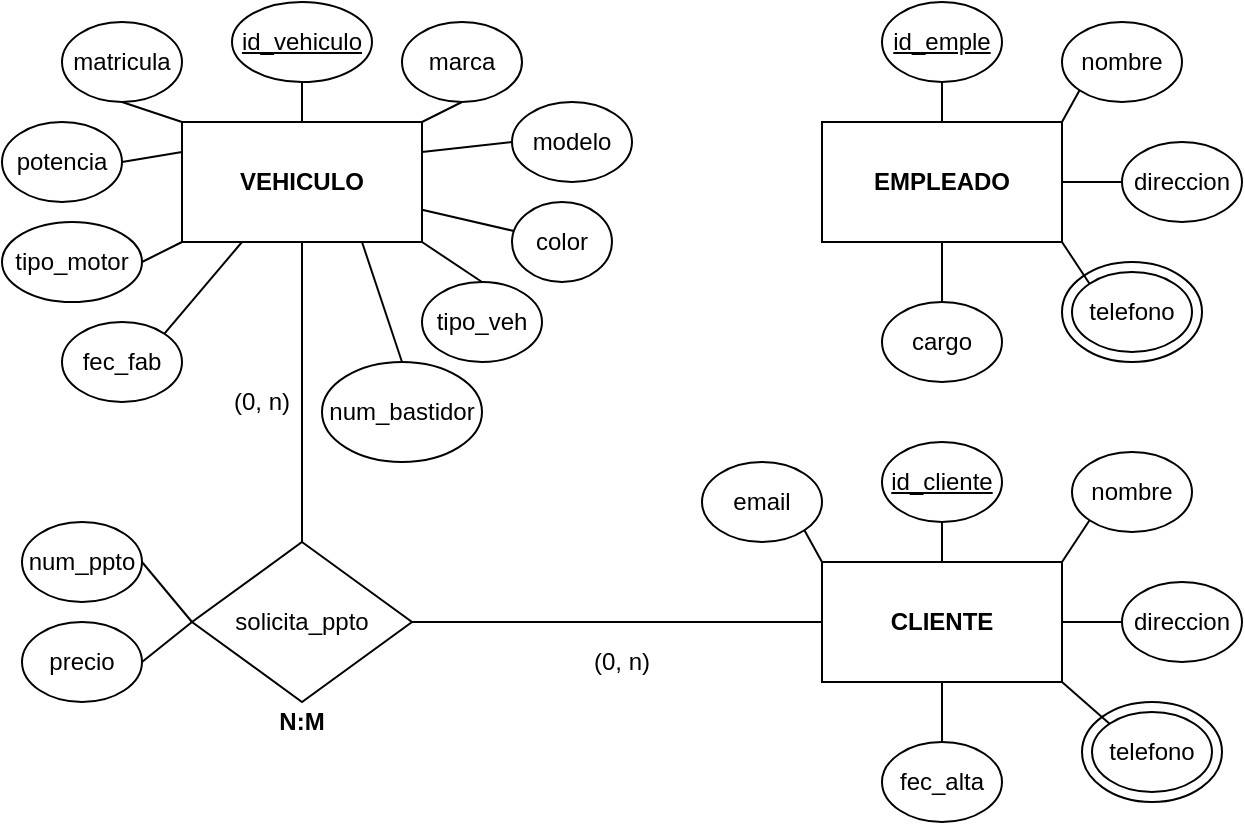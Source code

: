 <mxfile version="14.7.7" type="device"><diagram id="1vuWY1uc8PA46L4O5iQ3" name="MER ADJ Cars"><mxGraphModel dx="1092" dy="609" grid="1" gridSize="10" guides="1" tooltips="1" connect="1" arrows="1" fold="1" page="1" pageScale="1" pageWidth="850" pageHeight="1100" math="0" shadow="0"><root><mxCell id="0"/><mxCell id="1" parent="0"/><mxCell id="1ZDTyBn7HjWNSRMmgRoO-5" style="edgeStyle=orthogonalEdgeStyle;rounded=0;orthogonalLoop=1;jettySize=auto;html=1;exitX=0.5;exitY=0;exitDx=0;exitDy=0;entryX=0.5;entryY=1;entryDx=0;entryDy=0;endArrow=none;endFill=0;" parent="1" source="1ZDTyBn7HjWNSRMmgRoO-1" target="1ZDTyBn7HjWNSRMmgRoO-4" edge="1"><mxGeometry relative="1" as="geometry"/></mxCell><mxCell id="1ZDTyBn7HjWNSRMmgRoO-1" value="VEHICULO" style="rounded=0;whiteSpace=wrap;html=1;fontStyle=1" parent="1" vertex="1"><mxGeometry x="200" y="80" width="120" height="60" as="geometry"/></mxCell><mxCell id="1ZDTyBn7HjWNSRMmgRoO-32" style="edgeStyle=none;rounded=0;orthogonalLoop=1;jettySize=auto;html=1;exitX=0.5;exitY=0;exitDx=0;exitDy=0;entryX=0.5;entryY=1;entryDx=0;entryDy=0;endArrow=none;endFill=0;" parent="1" source="1ZDTyBn7HjWNSRMmgRoO-2" target="1ZDTyBn7HjWNSRMmgRoO-31" edge="1"><mxGeometry relative="1" as="geometry"/></mxCell><mxCell id="1ZDTyBn7HjWNSRMmgRoO-2" value="EMPLEADO" style="rounded=0;whiteSpace=wrap;html=1;fontStyle=1" parent="1" vertex="1"><mxGeometry x="520" y="80" width="120" height="60" as="geometry"/></mxCell><mxCell id="1ZDTyBn7HjWNSRMmgRoO-3" value="CLIENTE" style="rounded=0;whiteSpace=wrap;html=1;fontStyle=1" parent="1" vertex="1"><mxGeometry x="520" y="300" width="120" height="60" as="geometry"/></mxCell><mxCell id="1ZDTyBn7HjWNSRMmgRoO-4" value="&lt;u&gt;id_vehiculo&lt;/u&gt;" style="ellipse;whiteSpace=wrap;html=1;" parent="1" vertex="1"><mxGeometry x="225" y="20" width="70" height="40" as="geometry"/></mxCell><mxCell id="1ZDTyBn7HjWNSRMmgRoO-12" style="edgeStyle=none;rounded=0;orthogonalLoop=1;jettySize=auto;html=1;exitX=0.5;exitY=1;exitDx=0;exitDy=0;entryX=1;entryY=0;entryDx=0;entryDy=0;endArrow=none;endFill=0;" parent="1" source="1ZDTyBn7HjWNSRMmgRoO-7" target="1ZDTyBn7HjWNSRMmgRoO-1" edge="1"><mxGeometry relative="1" as="geometry"/></mxCell><mxCell id="1ZDTyBn7HjWNSRMmgRoO-7" value="marca" style="ellipse;whiteSpace=wrap;html=1;" parent="1" vertex="1"><mxGeometry x="310" y="30" width="60" height="40" as="geometry"/></mxCell><mxCell id="1ZDTyBn7HjWNSRMmgRoO-14" style="edgeStyle=none;rounded=0;orthogonalLoop=1;jettySize=auto;html=1;exitX=0;exitY=0.5;exitDx=0;exitDy=0;entryX=1;entryY=0.25;entryDx=0;entryDy=0;endArrow=none;endFill=0;" parent="1" source="1ZDTyBn7HjWNSRMmgRoO-13" target="1ZDTyBn7HjWNSRMmgRoO-1" edge="1"><mxGeometry relative="1" as="geometry"/></mxCell><mxCell id="1ZDTyBn7HjWNSRMmgRoO-13" value="modelo" style="ellipse;whiteSpace=wrap;html=1;" parent="1" vertex="1"><mxGeometry x="365" y="70" width="60" height="40" as="geometry"/></mxCell><mxCell id="1ZDTyBn7HjWNSRMmgRoO-16" style="edgeStyle=none;rounded=0;orthogonalLoop=1;jettySize=auto;html=1;exitX=0.5;exitY=1;exitDx=0;exitDy=0;entryX=0;entryY=0;entryDx=0;entryDy=0;endArrow=none;endFill=0;" parent="1" source="1ZDTyBn7HjWNSRMmgRoO-15" target="1ZDTyBn7HjWNSRMmgRoO-1" edge="1"><mxGeometry relative="1" as="geometry"/></mxCell><mxCell id="1ZDTyBn7HjWNSRMmgRoO-15" value="matricula" style="ellipse;whiteSpace=wrap;html=1;" parent="1" vertex="1"><mxGeometry x="140" y="30" width="60" height="40" as="geometry"/></mxCell><mxCell id="1ZDTyBn7HjWNSRMmgRoO-18" value="" style="edgeStyle=none;rounded=0;orthogonalLoop=1;jettySize=auto;html=1;endArrow=none;endFill=0;" parent="1" source="1ZDTyBn7HjWNSRMmgRoO-17" target="1ZDTyBn7HjWNSRMmgRoO-1" edge="1"><mxGeometry relative="1" as="geometry"/></mxCell><mxCell id="1ZDTyBn7HjWNSRMmgRoO-17" value="color" style="ellipse;whiteSpace=wrap;html=1;" parent="1" vertex="1"><mxGeometry x="365" y="120" width="50" height="40" as="geometry"/></mxCell><mxCell id="1ZDTyBn7HjWNSRMmgRoO-20" style="edgeStyle=none;rounded=0;orthogonalLoop=1;jettySize=auto;html=1;exitX=1;exitY=0.5;exitDx=0;exitDy=0;entryX=0;entryY=0.25;entryDx=0;entryDy=0;endArrow=none;endFill=0;" parent="1" source="1ZDTyBn7HjWNSRMmgRoO-19" target="1ZDTyBn7HjWNSRMmgRoO-1" edge="1"><mxGeometry relative="1" as="geometry"/></mxCell><mxCell id="1ZDTyBn7HjWNSRMmgRoO-19" value="potencia" style="ellipse;whiteSpace=wrap;html=1;" parent="1" vertex="1"><mxGeometry x="110" y="80" width="60" height="40" as="geometry"/></mxCell><mxCell id="1ZDTyBn7HjWNSRMmgRoO-22" style="edgeStyle=none;rounded=0;orthogonalLoop=1;jettySize=auto;html=1;exitX=0.5;exitY=0;exitDx=0;exitDy=0;entryX=1;entryY=1;entryDx=0;entryDy=0;endArrow=none;endFill=0;" parent="1" source="1ZDTyBn7HjWNSRMmgRoO-21" target="1ZDTyBn7HjWNSRMmgRoO-1" edge="1"><mxGeometry relative="1" as="geometry"/></mxCell><mxCell id="1ZDTyBn7HjWNSRMmgRoO-21" value="tipo_veh" style="ellipse;whiteSpace=wrap;html=1;" parent="1" vertex="1"><mxGeometry x="320" y="160" width="60" height="40" as="geometry"/></mxCell><mxCell id="1ZDTyBn7HjWNSRMmgRoO-24" style="edgeStyle=none;rounded=0;orthogonalLoop=1;jettySize=auto;html=1;exitX=1;exitY=0.5;exitDx=0;exitDy=0;entryX=0;entryY=1;entryDx=0;entryDy=0;endArrow=none;endFill=0;" parent="1" source="1ZDTyBn7HjWNSRMmgRoO-23" target="1ZDTyBn7HjWNSRMmgRoO-1" edge="1"><mxGeometry relative="1" as="geometry"/></mxCell><mxCell id="1ZDTyBn7HjWNSRMmgRoO-23" value="tipo_motor" style="ellipse;whiteSpace=wrap;html=1;" parent="1" vertex="1"><mxGeometry x="110" y="130" width="70" height="40" as="geometry"/></mxCell><mxCell id="1ZDTyBn7HjWNSRMmgRoO-26" style="edgeStyle=none;rounded=0;orthogonalLoop=1;jettySize=auto;html=1;exitX=1;exitY=0;exitDx=0;exitDy=0;entryX=0.25;entryY=1;entryDx=0;entryDy=0;endArrow=none;endFill=0;" parent="1" source="1ZDTyBn7HjWNSRMmgRoO-25" target="1ZDTyBn7HjWNSRMmgRoO-1" edge="1"><mxGeometry relative="1" as="geometry"/></mxCell><mxCell id="1ZDTyBn7HjWNSRMmgRoO-25" value="fec_fab" style="ellipse;whiteSpace=wrap;html=1;" parent="1" vertex="1"><mxGeometry x="140" y="180" width="60" height="40" as="geometry"/></mxCell><mxCell id="1ZDTyBn7HjWNSRMmgRoO-28" style="edgeStyle=none;rounded=0;orthogonalLoop=1;jettySize=auto;html=1;exitX=0.5;exitY=0;exitDx=0;exitDy=0;entryX=0.5;entryY=1;entryDx=0;entryDy=0;endArrow=none;endFill=0;" parent="1" source="1ZDTyBn7HjWNSRMmgRoO-27" target="1ZDTyBn7HjWNSRMmgRoO-1" edge="1"><mxGeometry relative="1" as="geometry"/></mxCell><mxCell id="1ZDTyBn7HjWNSRMmgRoO-59" style="edgeStyle=none;rounded=0;orthogonalLoop=1;jettySize=auto;html=1;exitX=1;exitY=0.5;exitDx=0;exitDy=0;entryX=0;entryY=0.5;entryDx=0;entryDy=0;endArrow=none;endFill=0;" parent="1" source="1ZDTyBn7HjWNSRMmgRoO-27" target="1ZDTyBn7HjWNSRMmgRoO-3" edge="1"><mxGeometry relative="1" as="geometry"/></mxCell><mxCell id="1ZDTyBn7HjWNSRMmgRoO-27" value="solicita_ppto" style="rhombus;whiteSpace=wrap;html=1;" parent="1" vertex="1"><mxGeometry x="205" y="290" width="110" height="80" as="geometry"/></mxCell><mxCell id="1ZDTyBn7HjWNSRMmgRoO-30" style="edgeStyle=none;rounded=0;orthogonalLoop=1;jettySize=auto;html=1;exitX=0.5;exitY=0;exitDx=0;exitDy=0;entryX=0.75;entryY=1;entryDx=0;entryDy=0;endArrow=none;endFill=0;" parent="1" source="1ZDTyBn7HjWNSRMmgRoO-29" target="1ZDTyBn7HjWNSRMmgRoO-1" edge="1"><mxGeometry relative="1" as="geometry"/></mxCell><mxCell id="1ZDTyBn7HjWNSRMmgRoO-29" value="num_bastidor" style="ellipse;whiteSpace=wrap;html=1;" parent="1" vertex="1"><mxGeometry x="270" y="200" width="80" height="50" as="geometry"/></mxCell><mxCell id="1ZDTyBn7HjWNSRMmgRoO-31" value="id_emple" style="ellipse;whiteSpace=wrap;html=1;fontStyle=4" parent="1" vertex="1"><mxGeometry x="550" y="20" width="60" height="40" as="geometry"/></mxCell><mxCell id="1ZDTyBn7HjWNSRMmgRoO-34" style="edgeStyle=none;rounded=0;orthogonalLoop=1;jettySize=auto;html=1;exitX=0;exitY=1;exitDx=0;exitDy=0;entryX=1;entryY=0;entryDx=0;entryDy=0;endArrow=none;endFill=0;" parent="1" source="1ZDTyBn7HjWNSRMmgRoO-33" target="1ZDTyBn7HjWNSRMmgRoO-2" edge="1"><mxGeometry relative="1" as="geometry"/></mxCell><mxCell id="1ZDTyBn7HjWNSRMmgRoO-37" style="edgeStyle=none;rounded=0;orthogonalLoop=1;jettySize=auto;html=1;exitX=0;exitY=0.5;exitDx=0;exitDy=0;entryX=1;entryY=0.5;entryDx=0;entryDy=0;endArrow=none;endFill=0;" parent="1" source="1ZDTyBn7HjWNSRMmgRoO-36" target="1ZDTyBn7HjWNSRMmgRoO-2" edge="1"><mxGeometry relative="1" as="geometry"/></mxCell><mxCell id="1ZDTyBn7HjWNSRMmgRoO-36" value="direccion" style="ellipse;whiteSpace=wrap;html=1;" parent="1" vertex="1"><mxGeometry x="670" y="90" width="60" height="40" as="geometry"/></mxCell><mxCell id="1ZDTyBn7HjWNSRMmgRoO-40" value="" style="group" parent="1" vertex="1" connectable="0"><mxGeometry x="635" y="25" width="70" height="50" as="geometry"/></mxCell><mxCell id="1ZDTyBn7HjWNSRMmgRoO-33" value="nombre" style="ellipse;whiteSpace=wrap;html=1;" parent="1ZDTyBn7HjWNSRMmgRoO-40" vertex="1"><mxGeometry x="5" y="5" width="60" height="40" as="geometry"/></mxCell><mxCell id="1ZDTyBn7HjWNSRMmgRoO-41" value="" style="group" parent="1" vertex="1" connectable="0"><mxGeometry x="640" y="150" width="70" height="50" as="geometry"/></mxCell><mxCell id="1ZDTyBn7HjWNSRMmgRoO-39" value="" style="ellipse;whiteSpace=wrap;html=1;" parent="1ZDTyBn7HjWNSRMmgRoO-41" vertex="1"><mxGeometry width="70" height="50" as="geometry"/></mxCell><mxCell id="1ZDTyBn7HjWNSRMmgRoO-38" value="telefono" style="ellipse;whiteSpace=wrap;html=1;" parent="1ZDTyBn7HjWNSRMmgRoO-41" vertex="1"><mxGeometry x="5" y="5" width="60" height="40" as="geometry"/></mxCell><mxCell id="1ZDTyBn7HjWNSRMmgRoO-42" style="edgeStyle=none;rounded=0;orthogonalLoop=1;jettySize=auto;html=1;exitX=0;exitY=0;exitDx=0;exitDy=0;entryX=1;entryY=1;entryDx=0;entryDy=0;endArrow=none;endFill=0;" parent="1" source="1ZDTyBn7HjWNSRMmgRoO-38" target="1ZDTyBn7HjWNSRMmgRoO-2" edge="1"><mxGeometry relative="1" as="geometry"/></mxCell><mxCell id="1ZDTyBn7HjWNSRMmgRoO-44" style="edgeStyle=none;rounded=0;orthogonalLoop=1;jettySize=auto;html=1;exitX=0.5;exitY=0;exitDx=0;exitDy=0;entryX=0.5;entryY=1;entryDx=0;entryDy=0;endArrow=none;endFill=0;" parent="1" source="1ZDTyBn7HjWNSRMmgRoO-43" target="1ZDTyBn7HjWNSRMmgRoO-2" edge="1"><mxGeometry relative="1" as="geometry"/></mxCell><mxCell id="1ZDTyBn7HjWNSRMmgRoO-43" value="cargo" style="ellipse;whiteSpace=wrap;html=1;" parent="1" vertex="1"><mxGeometry x="550" y="170" width="60" height="40" as="geometry"/></mxCell><mxCell id="1ZDTyBn7HjWNSRMmgRoO-46" style="edgeStyle=none;rounded=0;orthogonalLoop=1;jettySize=auto;html=1;exitX=0.5;exitY=1;exitDx=0;exitDy=0;entryX=0.5;entryY=0;entryDx=0;entryDy=0;endArrow=none;endFill=0;" parent="1" source="1ZDTyBn7HjWNSRMmgRoO-45" target="1ZDTyBn7HjWNSRMmgRoO-3" edge="1"><mxGeometry relative="1" as="geometry"/></mxCell><mxCell id="1ZDTyBn7HjWNSRMmgRoO-45" value="id_cliente" style="ellipse;whiteSpace=wrap;html=1;fontStyle=4" parent="1" vertex="1"><mxGeometry x="550" y="240" width="60" height="40" as="geometry"/></mxCell><mxCell id="1ZDTyBn7HjWNSRMmgRoO-47" value="" style="group;container=1;" parent="1" vertex="1" connectable="0"><mxGeometry x="640" y="240" width="70" height="50" as="geometry"/></mxCell><mxCell id="1ZDTyBn7HjWNSRMmgRoO-49" value="nombre" style="ellipse;whiteSpace=wrap;html=1;" parent="1ZDTyBn7HjWNSRMmgRoO-47" vertex="1"><mxGeometry x="5" y="5" width="60" height="40" as="geometry"/></mxCell><mxCell id="1ZDTyBn7HjWNSRMmgRoO-52" style="edgeStyle=none;rounded=0;orthogonalLoop=1;jettySize=auto;html=1;exitX=0;exitY=0.5;exitDx=0;exitDy=0;entryX=1;entryY=0.5;entryDx=0;entryDy=0;endArrow=none;endFill=0;" parent="1" source="1ZDTyBn7HjWNSRMmgRoO-51" target="1ZDTyBn7HjWNSRMmgRoO-3" edge="1"><mxGeometry relative="1" as="geometry"/></mxCell><mxCell id="1ZDTyBn7HjWNSRMmgRoO-51" value="direccion" style="ellipse;whiteSpace=wrap;html=1;" parent="1" vertex="1"><mxGeometry x="670" y="310" width="60" height="40" as="geometry"/></mxCell><mxCell id="1ZDTyBn7HjWNSRMmgRoO-53" value="" style="group" parent="1" vertex="1" connectable="0"><mxGeometry x="650" y="370" width="70" height="50" as="geometry"/></mxCell><mxCell id="1ZDTyBn7HjWNSRMmgRoO-54" value="" style="ellipse;whiteSpace=wrap;html=1;" parent="1ZDTyBn7HjWNSRMmgRoO-53" vertex="1"><mxGeometry width="70" height="50" as="geometry"/></mxCell><mxCell id="1ZDTyBn7HjWNSRMmgRoO-55" value="telefono" style="ellipse;whiteSpace=wrap;html=1;" parent="1ZDTyBn7HjWNSRMmgRoO-53" vertex="1"><mxGeometry x="5" y="5" width="60" height="40" as="geometry"/></mxCell><mxCell id="1ZDTyBn7HjWNSRMmgRoO-56" style="edgeStyle=none;rounded=0;orthogonalLoop=1;jettySize=auto;html=1;exitX=0;exitY=0;exitDx=0;exitDy=0;entryX=1;entryY=1;entryDx=0;entryDy=0;endArrow=none;endFill=0;" parent="1" source="1ZDTyBn7HjWNSRMmgRoO-55" target="1ZDTyBn7HjWNSRMmgRoO-3" edge="1"><mxGeometry relative="1" as="geometry"/></mxCell><mxCell id="1ZDTyBn7HjWNSRMmgRoO-58" style="edgeStyle=none;rounded=0;orthogonalLoop=1;jettySize=auto;html=1;exitX=0.5;exitY=0;exitDx=0;exitDy=0;endArrow=none;endFill=0;" parent="1" source="1ZDTyBn7HjWNSRMmgRoO-57" target="1ZDTyBn7HjWNSRMmgRoO-3" edge="1"><mxGeometry relative="1" as="geometry"/></mxCell><mxCell id="1ZDTyBn7HjWNSRMmgRoO-57" value="fec_alta" style="ellipse;whiteSpace=wrap;html=1;" parent="1" vertex="1"><mxGeometry x="550" y="390" width="60" height="40" as="geometry"/></mxCell><mxCell id="1ZDTyBn7HjWNSRMmgRoO-61" style="edgeStyle=none;rounded=0;orthogonalLoop=1;jettySize=auto;html=1;exitX=1;exitY=0.5;exitDx=0;exitDy=0;entryX=0;entryY=0.5;entryDx=0;entryDy=0;endArrow=none;endFill=0;" parent="1" source="1ZDTyBn7HjWNSRMmgRoO-60" target="1ZDTyBn7HjWNSRMmgRoO-27" edge="1"><mxGeometry relative="1" as="geometry"/></mxCell><mxCell id="1ZDTyBn7HjWNSRMmgRoO-60" value="num_ppto" style="ellipse;whiteSpace=wrap;html=1;" parent="1" vertex="1"><mxGeometry x="120" y="280" width="60" height="40" as="geometry"/></mxCell><mxCell id="1ZDTyBn7HjWNSRMmgRoO-62" value="(0, n)" style="text;html=1;strokeColor=none;fillColor=none;align=center;verticalAlign=middle;whiteSpace=wrap;rounded=0;" parent="1" vertex="1"><mxGeometry x="220" y="210" width="40" height="20" as="geometry"/></mxCell><mxCell id="1ZDTyBn7HjWNSRMmgRoO-63" value="(0, n)" style="text;html=1;strokeColor=none;fillColor=none;align=center;verticalAlign=middle;whiteSpace=wrap;rounded=0;" parent="1" vertex="1"><mxGeometry x="400" y="340" width="40" height="20" as="geometry"/></mxCell><mxCell id="1ZDTyBn7HjWNSRMmgRoO-65" value="&lt;b&gt;N:M&lt;/b&gt;" style="text;html=1;strokeColor=none;fillColor=none;align=center;verticalAlign=middle;whiteSpace=wrap;rounded=0;" parent="1" vertex="1"><mxGeometry x="240" y="370" width="40" height="20" as="geometry"/></mxCell><mxCell id="1ZDTyBn7HjWNSRMmgRoO-71" style="edgeStyle=none;rounded=0;orthogonalLoop=1;jettySize=auto;html=1;exitX=1;exitY=1;exitDx=0;exitDy=0;entryX=0;entryY=0;entryDx=0;entryDy=0;endArrow=none;endFill=0;" parent="1" source="1ZDTyBn7HjWNSRMmgRoO-70" target="1ZDTyBn7HjWNSRMmgRoO-3" edge="1"><mxGeometry relative="1" as="geometry"/></mxCell><mxCell id="1ZDTyBn7HjWNSRMmgRoO-70" value="email" style="ellipse;whiteSpace=wrap;html=1;" parent="1" vertex="1"><mxGeometry x="460" y="250" width="60" height="40" as="geometry"/></mxCell><mxCell id="q2P0CZ1GkGAC5Y_GOVFp-2" style="rounded=0;orthogonalLoop=1;jettySize=auto;html=1;exitX=0;exitY=1;exitDx=0;exitDy=0;entryX=1;entryY=0;entryDx=0;entryDy=0;endArrow=none;endFill=0;" parent="1" source="1ZDTyBn7HjWNSRMmgRoO-49" target="1ZDTyBn7HjWNSRMmgRoO-3" edge="1"><mxGeometry relative="1" as="geometry"/></mxCell><mxCell id="e0fyS41xp4VMUrL-6UVz-3" style="rounded=0;orthogonalLoop=1;jettySize=auto;html=1;exitX=1;exitY=0.5;exitDx=0;exitDy=0;entryX=0;entryY=0.5;entryDx=0;entryDy=0;endArrow=none;endFill=0;" edge="1" parent="1" source="e0fyS41xp4VMUrL-6UVz-1" target="1ZDTyBn7HjWNSRMmgRoO-27"><mxGeometry relative="1" as="geometry"/></mxCell><mxCell id="e0fyS41xp4VMUrL-6UVz-1" value="precio" style="ellipse;whiteSpace=wrap;html=1;" vertex="1" parent="1"><mxGeometry x="120" y="330" width="60" height="40" as="geometry"/></mxCell></root></mxGraphModel></diagram></mxfile>